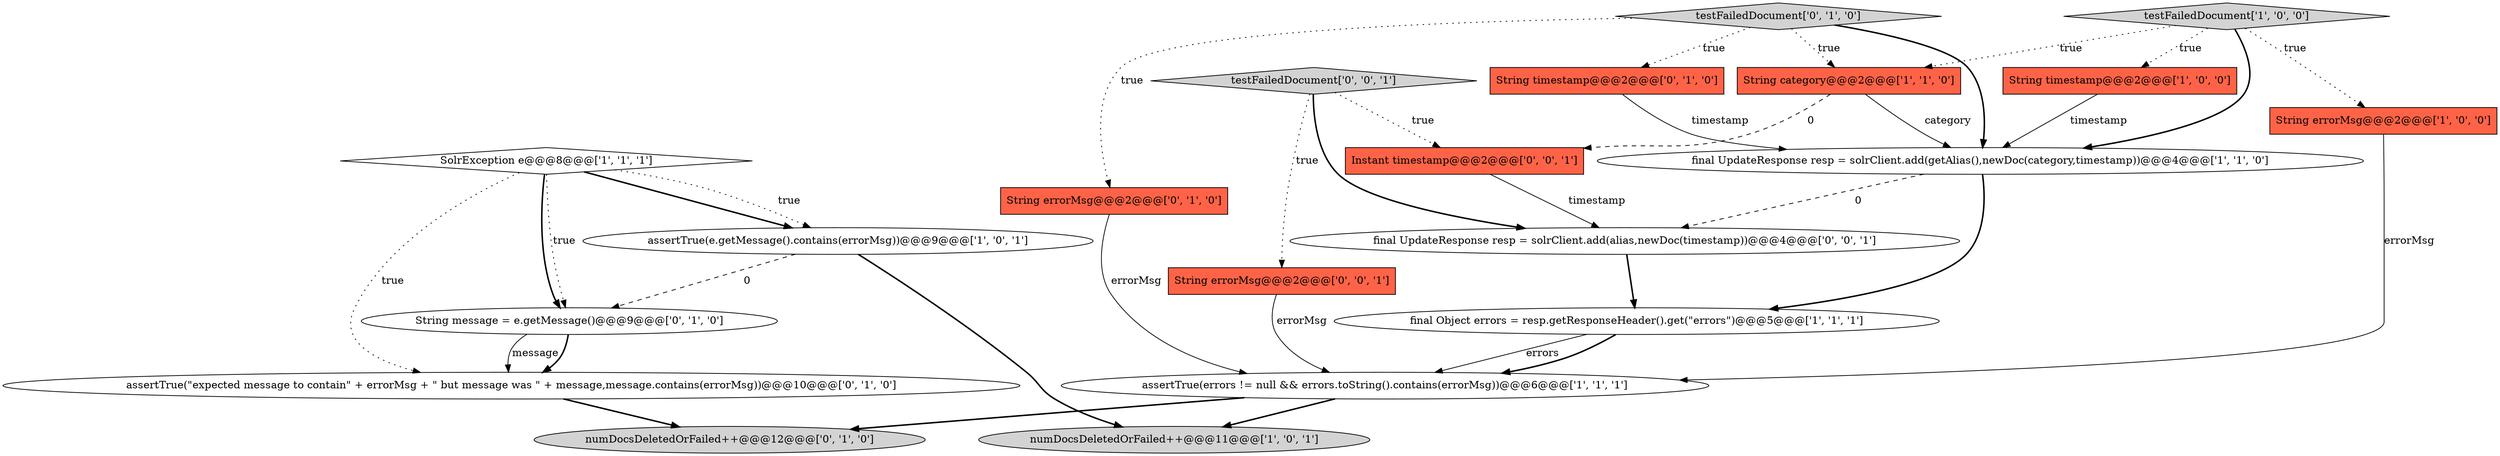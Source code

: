 digraph {
4 [style = filled, label = "SolrException e@@@8@@@['1', '1', '1']", fillcolor = white, shape = diamond image = "AAA0AAABBB1BBB"];
3 [style = filled, label = "String errorMsg@@@2@@@['1', '0', '0']", fillcolor = tomato, shape = box image = "AAA0AAABBB1BBB"];
7 [style = filled, label = "String category@@@2@@@['1', '1', '0']", fillcolor = tomato, shape = box image = "AAA0AAABBB1BBB"];
8 [style = filled, label = "final Object errors = resp.getResponseHeader().get(\"errors\")@@@5@@@['1', '1', '1']", fillcolor = white, shape = ellipse image = "AAA0AAABBB1BBB"];
10 [style = filled, label = "assertTrue(\"expected message to contain\" + errorMsg + \" but message was \" + message,message.contains(errorMsg))@@@10@@@['0', '1', '0']", fillcolor = white, shape = ellipse image = "AAA1AAABBB2BBB"];
2 [style = filled, label = "String timestamp@@@2@@@['1', '0', '0']", fillcolor = tomato, shape = box image = "AAA0AAABBB1BBB"];
14 [style = filled, label = "String errorMsg@@@2@@@['0', '1', '0']", fillcolor = tomato, shape = box image = "AAA0AAABBB2BBB"];
16 [style = filled, label = "final UpdateResponse resp = solrClient.add(alias,newDoc(timestamp))@@@4@@@['0', '0', '1']", fillcolor = white, shape = ellipse image = "AAA0AAABBB3BBB"];
15 [style = filled, label = "String message = e.getMessage()@@@9@@@['0', '1', '0']", fillcolor = white, shape = ellipse image = "AAA1AAABBB2BBB"];
17 [style = filled, label = "String errorMsg@@@2@@@['0', '0', '1']", fillcolor = tomato, shape = box image = "AAA0AAABBB3BBB"];
9 [style = filled, label = "testFailedDocument['1', '0', '0']", fillcolor = lightgray, shape = diamond image = "AAA0AAABBB1BBB"];
1 [style = filled, label = "numDocsDeletedOrFailed++@@@11@@@['1', '0', '1']", fillcolor = lightgray, shape = ellipse image = "AAA0AAABBB1BBB"];
0 [style = filled, label = "assertTrue(errors != null && errors.toString().contains(errorMsg))@@@6@@@['1', '1', '1']", fillcolor = white, shape = ellipse image = "AAA0AAABBB1BBB"];
18 [style = filled, label = "testFailedDocument['0', '0', '1']", fillcolor = lightgray, shape = diamond image = "AAA0AAABBB3BBB"];
5 [style = filled, label = "final UpdateResponse resp = solrClient.add(getAlias(),newDoc(category,timestamp))@@@4@@@['1', '1', '0']", fillcolor = white, shape = ellipse image = "AAA0AAABBB1BBB"];
12 [style = filled, label = "numDocsDeletedOrFailed++@@@12@@@['0', '1', '0']", fillcolor = lightgray, shape = ellipse image = "AAA0AAABBB2BBB"];
13 [style = filled, label = "testFailedDocument['0', '1', '0']", fillcolor = lightgray, shape = diamond image = "AAA0AAABBB2BBB"];
11 [style = filled, label = "String timestamp@@@2@@@['0', '1', '0']", fillcolor = tomato, shape = box image = "AAA0AAABBB2BBB"];
19 [style = filled, label = "Instant timestamp@@@2@@@['0', '0', '1']", fillcolor = tomato, shape = box image = "AAA0AAABBB3BBB"];
6 [style = filled, label = "assertTrue(e.getMessage().contains(errorMsg))@@@9@@@['1', '0', '1']", fillcolor = white, shape = ellipse image = "AAA0AAABBB1BBB"];
4->6 [style = bold, label=""];
3->0 [style = solid, label="errorMsg"];
15->10 [style = solid, label="message"];
5->16 [style = dashed, label="0"];
17->0 [style = solid, label="errorMsg"];
5->8 [style = bold, label=""];
8->0 [style = solid, label="errors"];
8->0 [style = bold, label=""];
9->7 [style = dotted, label="true"];
4->10 [style = dotted, label="true"];
13->11 [style = dotted, label="true"];
16->8 [style = bold, label=""];
7->19 [style = dashed, label="0"];
11->5 [style = solid, label="timestamp"];
9->2 [style = dotted, label="true"];
0->1 [style = bold, label=""];
10->12 [style = bold, label=""];
14->0 [style = solid, label="errorMsg"];
19->16 [style = solid, label="timestamp"];
18->17 [style = dotted, label="true"];
4->15 [style = dotted, label="true"];
0->12 [style = bold, label=""];
18->16 [style = bold, label=""];
18->19 [style = dotted, label="true"];
7->5 [style = solid, label="category"];
6->15 [style = dashed, label="0"];
9->3 [style = dotted, label="true"];
4->15 [style = bold, label=""];
4->6 [style = dotted, label="true"];
9->5 [style = bold, label=""];
6->1 [style = bold, label=""];
15->10 [style = bold, label=""];
13->7 [style = dotted, label="true"];
13->14 [style = dotted, label="true"];
13->5 [style = bold, label=""];
2->5 [style = solid, label="timestamp"];
}
